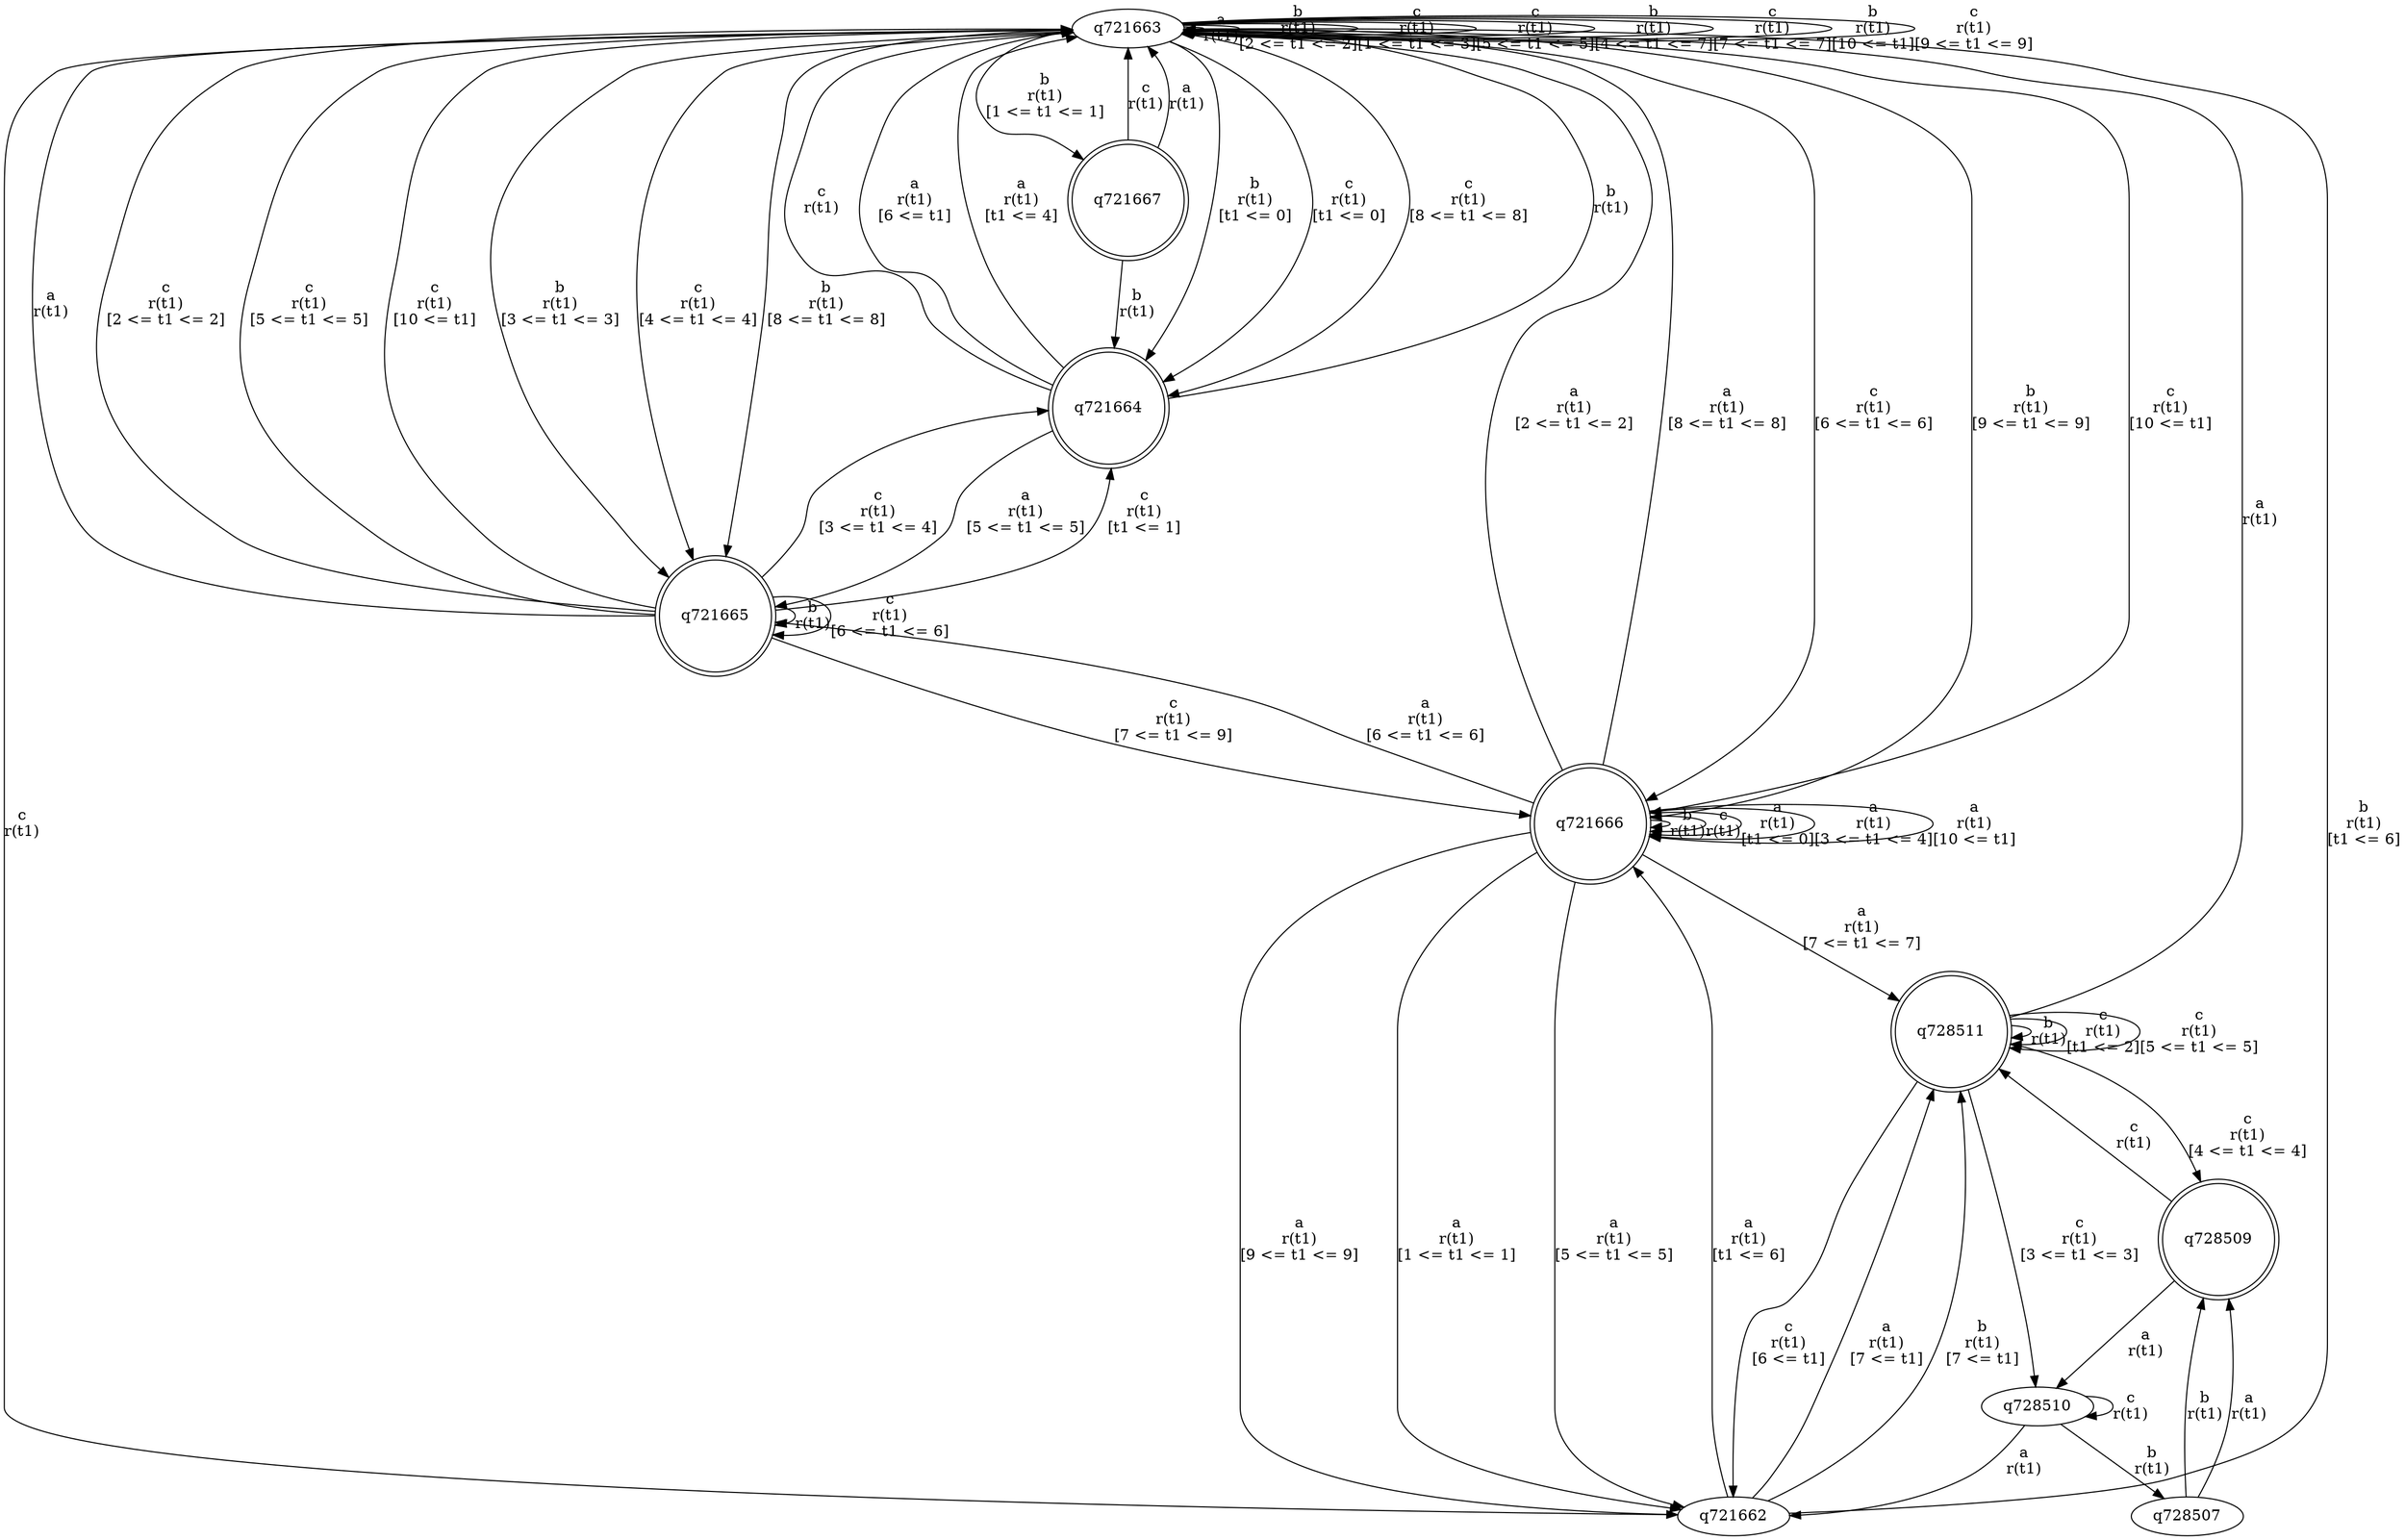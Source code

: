 digraph "tests_1/test11/solution101/solution_verwer" {
	q721663[label=q721663]
	q721664[label=q721664 shape=doublecircle]
	q721665[label=q721665 shape=doublecircle]
	q721666[label=q721666 shape=doublecircle]
	q721662[label=q721662]
	q728511[label=q728511 shape=doublecircle]
	q728510[label=q728510]
	q728507[label=q728507]
	q728509[label=q728509 shape=doublecircle]
	q721667[label=q721667 shape=doublecircle]
	q721663 -> q721664[label="b\nr(t1)\n[t1 <= 0]"]
	q721664 -> q721663[label="b\nr(t1)\n"]
	q721664 -> q721663[label="c\nr(t1)\n"]
	q721664 -> q721663[label="a\nr(t1)\n[6 <= t1]"]
	q721664 -> q721665[label="a\nr(t1)\n[5 <= t1 <= 5]"]
	q721665 -> q721663[label="a\nr(t1)\n"]
	q721665 -> q721665[label="b\nr(t1)\n"]
	q721665 -> q721664[label="c\nr(t1)\n[t1 <= 1]"]
	q721665 -> q721663[label="c\nr(t1)\n[2 <= t1 <= 2]"]
	q721665 -> q721664[label="c\nr(t1)\n[3 <= t1 <= 4]"]
	q721665 -> q721663[label="c\nr(t1)\n[5 <= t1 <= 5]"]
	q721665 -> q721665[label="c\nr(t1)\n[6 <= t1 <= 6]"]
	q721665 -> q721663[label="c\nr(t1)\n[10 <= t1]"]
	q721665 -> q721666[label="c\nr(t1)\n[7 <= t1 <= 9]"]
	q721666 -> q721666[label="b\nr(t1)\n"]
	q721666 -> q721666[label="c\nr(t1)\n"]
	q721666 -> q721666[label="a\nr(t1)\n[t1 <= 0]"]
	q721666 -> q721662[label="a\nr(t1)\n[1 <= t1 <= 1]"]
	q721662 -> q721663[label="c\nr(t1)\n"]
	q721662 -> q728511[label="a\nr(t1)\n[7 <= t1]"]
	q728511 -> q721663[label="a\nr(t1)\n"]
	q728511 -> q728511[label="b\nr(t1)\n"]
	q728511 -> q728511[label="c\nr(t1)\n[t1 <= 2]"]
	q728511 -> q728510[label="c\nr(t1)\n[3 <= t1 <= 3]"]
	q728510 -> q721662[label="a\nr(t1)\n"]
	q728510 -> q728510[label="c\nr(t1)\n"]
	q728510 -> q728507[label="b\nr(t1)\n"]
	q728507 -> q728509[label="a\nr(t1)\n"]
	q728509 -> q728510[label="a\nr(t1)\n"]
	q728509 -> q728511[label="c\nr(t1)\n"]
	q728507 -> q728509[label="b\nr(t1)\n"]
	q728511 -> q721662[label="c\nr(t1)\n[6 <= t1]"]
	q728511 -> q728509[label="c\nr(t1)\n[4 <= t1 <= 4]"]
	q728511 -> q728511[label="c\nr(t1)\n[5 <= t1 <= 5]"]
	q721662 -> q721666[label="a\nr(t1)\n[t1 <= 6]"]
	q721662 -> q728511[label="b\nr(t1)\n[7 <= t1]"]
	q721662 -> q721663[label="b\nr(t1)\n[t1 <= 6]"]
	q721666 -> q721663[label="a\nr(t1)\n[2 <= t1 <= 2]"]
	q721666 -> q721666[label="a\nr(t1)\n[3 <= t1 <= 4]"]
	q721666 -> q721662[label="a\nr(t1)\n[5 <= t1 <= 5]"]
	q721666 -> q721665[label="a\nr(t1)\n[6 <= t1 <= 6]"]
	q721666 -> q728511[label="a\nr(t1)\n[7 <= t1 <= 7]"]
	q721666 -> q721663[label="a\nr(t1)\n[8 <= t1 <= 8]"]
	q721666 -> q721662[label="a\nr(t1)\n[9 <= t1 <= 9]"]
	q721666 -> q721666[label="a\nr(t1)\n[10 <= t1]"]
	q721664 -> q721663[label="a\nr(t1)\n[t1 <= 4]"]
	q721663 -> q721663[label="a\nr(t1)\n"]
	q721663 -> q721664[label="c\nr(t1)\n[t1 <= 0]"]
	q721663 -> q721667[label="b\nr(t1)\n[1 <= t1 <= 1]"]
	q721667 -> q721663[label="c\nr(t1)\n"]
	q721667 -> q721663[label="a\nr(t1)\n"]
	q721667 -> q721664[label="b\nr(t1)\n"]
	q721663 -> q721663[label="b\nr(t1)\n[2 <= t1 <= 2]"]
	q721663 -> q721665[label="b\nr(t1)\n[3 <= t1 <= 3]"]
	q721663 -> q721663[label="c\nr(t1)\n[1 <= t1 <= 3]"]
	q721663 -> q721665[label="c\nr(t1)\n[4 <= t1 <= 4]"]
	q721663 -> q721663[label="c\nr(t1)\n[5 <= t1 <= 5]"]
	q721663 -> q721663[label="b\nr(t1)\n[4 <= t1 <= 7]"]
	q721663 -> q721666[label="c\nr(t1)\n[6 <= t1 <= 6]"]
	q721663 -> q721665[label="b\nr(t1)\n[8 <= t1 <= 8]"]
	q721663 -> q721663[label="c\nr(t1)\n[7 <= t1 <= 7]"]
	q721663 -> q721666[label="b\nr(t1)\n[9 <= t1 <= 9]"]
	q721663 -> q721663[label="b\nr(t1)\n[10 <= t1]"]
	q721663 -> q721664[label="c\nr(t1)\n[8 <= t1 <= 8]"]
	q721663 -> q721663[label="c\nr(t1)\n[9 <= t1 <= 9]"]
	q721663 -> q721666[label="c\nr(t1)\n[10 <= t1]"]
}
